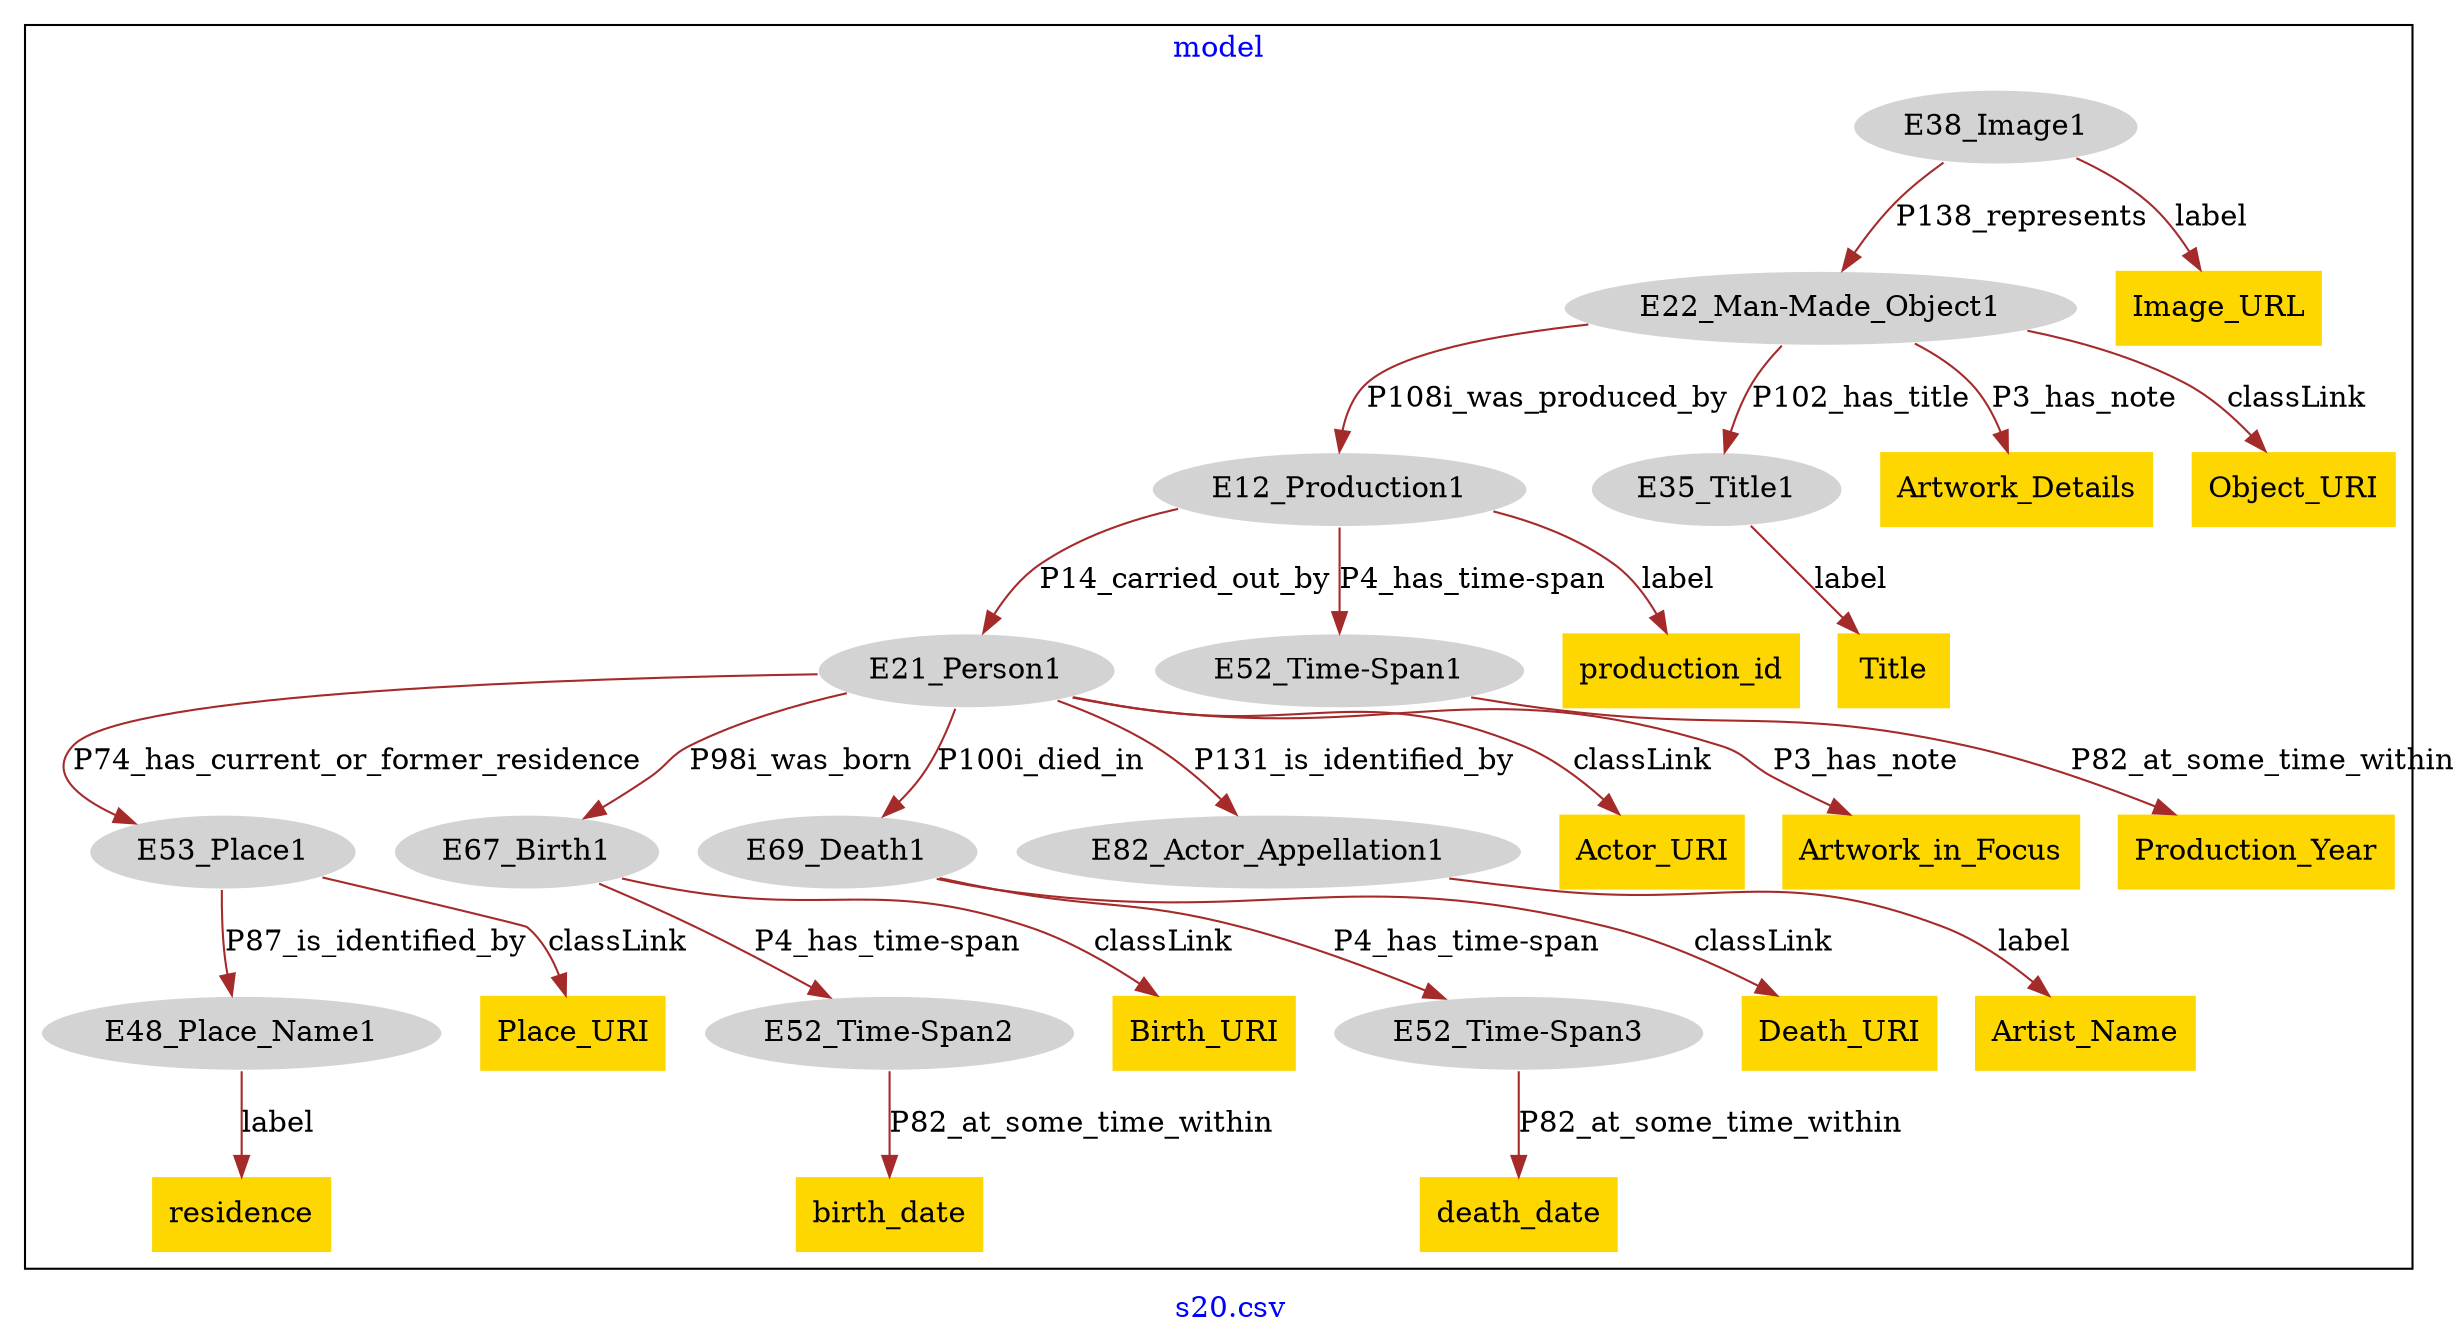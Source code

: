 digraph n0 {
fontcolor="blue"
remincross="true"
label="s20.csv"
subgraph cluster {
label="model"
n2[style="filled",color="white",fillcolor="lightgray",label="E12_Production1"];
n3[style="filled",color="white",fillcolor="lightgray",label="E21_Person1"];
n4[style="filled",color="white",fillcolor="lightgray",label="E52_Time-Span1"];
n5[style="filled",color="white",fillcolor="lightgray",label="E53_Place1"];
n6[style="filled",color="white",fillcolor="lightgray",label="E67_Birth1"];
n7[style="filled",color="white",fillcolor="lightgray",label="E69_Death1"];
n8[style="filled",color="white",fillcolor="lightgray",label="E82_Actor_Appellation1"];
n9[style="filled",color="white",fillcolor="lightgray",label="E22_Man-Made_Object1"];
n10[style="filled",color="white",fillcolor="lightgray",label="E35_Title1"];
n11[style="filled",color="white",fillcolor="lightgray",label="E38_Image1"];
n12[style="filled",color="white",fillcolor="lightgray",label="E48_Place_Name1"];
n13[style="filled",color="white",fillcolor="lightgray",label="E52_Time-Span2"];
n14[style="filled",color="white",fillcolor="lightgray",label="E52_Time-Span3"];
n15[shape="plaintext",style="filled",fillcolor="gold",label="Birth_URI"];
n16[shape="plaintext",style="filled",fillcolor="gold",label="Place_URI"];
n17[shape="plaintext",style="filled",fillcolor="gold",label="Production_Year"];
n18[shape="plaintext",style="filled",fillcolor="gold",label="Title"];
n19[shape="plaintext",style="filled",fillcolor="gold",label="Artwork_Details"];
n20[shape="plaintext",style="filled",fillcolor="gold",label="Actor_URI"];
n21[shape="plaintext",style="filled",fillcolor="gold",label="Artwork_in_Focus"];
n22[shape="plaintext",style="filled",fillcolor="gold",label="Death_URI"];
n23[shape="plaintext",style="filled",fillcolor="gold",label="Image_URL"];
n24[shape="plaintext",style="filled",fillcolor="gold",label="production_id"];
n25[shape="plaintext",style="filled",fillcolor="gold",label="Artist_Name"];
n26[shape="plaintext",style="filled",fillcolor="gold",label="residence"];
n27[shape="plaintext",style="filled",fillcolor="gold",label="birth_date"];
n28[shape="plaintext",style="filled",fillcolor="gold",label="Object_URI"];
n29[shape="plaintext",style="filled",fillcolor="gold",label="death_date"];
}
n2 -> n3[color="brown",fontcolor="black",label="P14_carried_out_by"]
n2 -> n4[color="brown",fontcolor="black",label="P4_has_time-span"]
n3 -> n5[color="brown",fontcolor="black",label="P74_has_current_or_former_residence"]
n3 -> n6[color="brown",fontcolor="black",label="P98i_was_born"]
n3 -> n7[color="brown",fontcolor="black",label="P100i_died_in"]
n3 -> n8[color="brown",fontcolor="black",label="P131_is_identified_by"]
n9 -> n2[color="brown",fontcolor="black",label="P108i_was_produced_by"]
n9 -> n10[color="brown",fontcolor="black",label="P102_has_title"]
n11 -> n9[color="brown",fontcolor="black",label="P138_represents"]
n5 -> n12[color="brown",fontcolor="black",label="P87_is_identified_by"]
n6 -> n13[color="brown",fontcolor="black",label="P4_has_time-span"]
n7 -> n14[color="brown",fontcolor="black",label="P4_has_time-span"]
n6 -> n15[color="brown",fontcolor="black",label="classLink"]
n5 -> n16[color="brown",fontcolor="black",label="classLink"]
n4 -> n17[color="brown",fontcolor="black",label="P82_at_some_time_within"]
n10 -> n18[color="brown",fontcolor="black",label="label"]
n9 -> n19[color="brown",fontcolor="black",label="P3_has_note"]
n3 -> n20[color="brown",fontcolor="black",label="classLink"]
n3 -> n21[color="brown",fontcolor="black",label="P3_has_note"]
n7 -> n22[color="brown",fontcolor="black",label="classLink"]
n11 -> n23[color="brown",fontcolor="black",label="label"]
n2 -> n24[color="brown",fontcolor="black",label="label"]
n8 -> n25[color="brown",fontcolor="black",label="label"]
n12 -> n26[color="brown",fontcolor="black",label="label"]
n13 -> n27[color="brown",fontcolor="black",label="P82_at_some_time_within"]
n9 -> n28[color="brown",fontcolor="black",label="classLink"]
n14 -> n29[color="brown",fontcolor="black",label="P82_at_some_time_within"]
}
